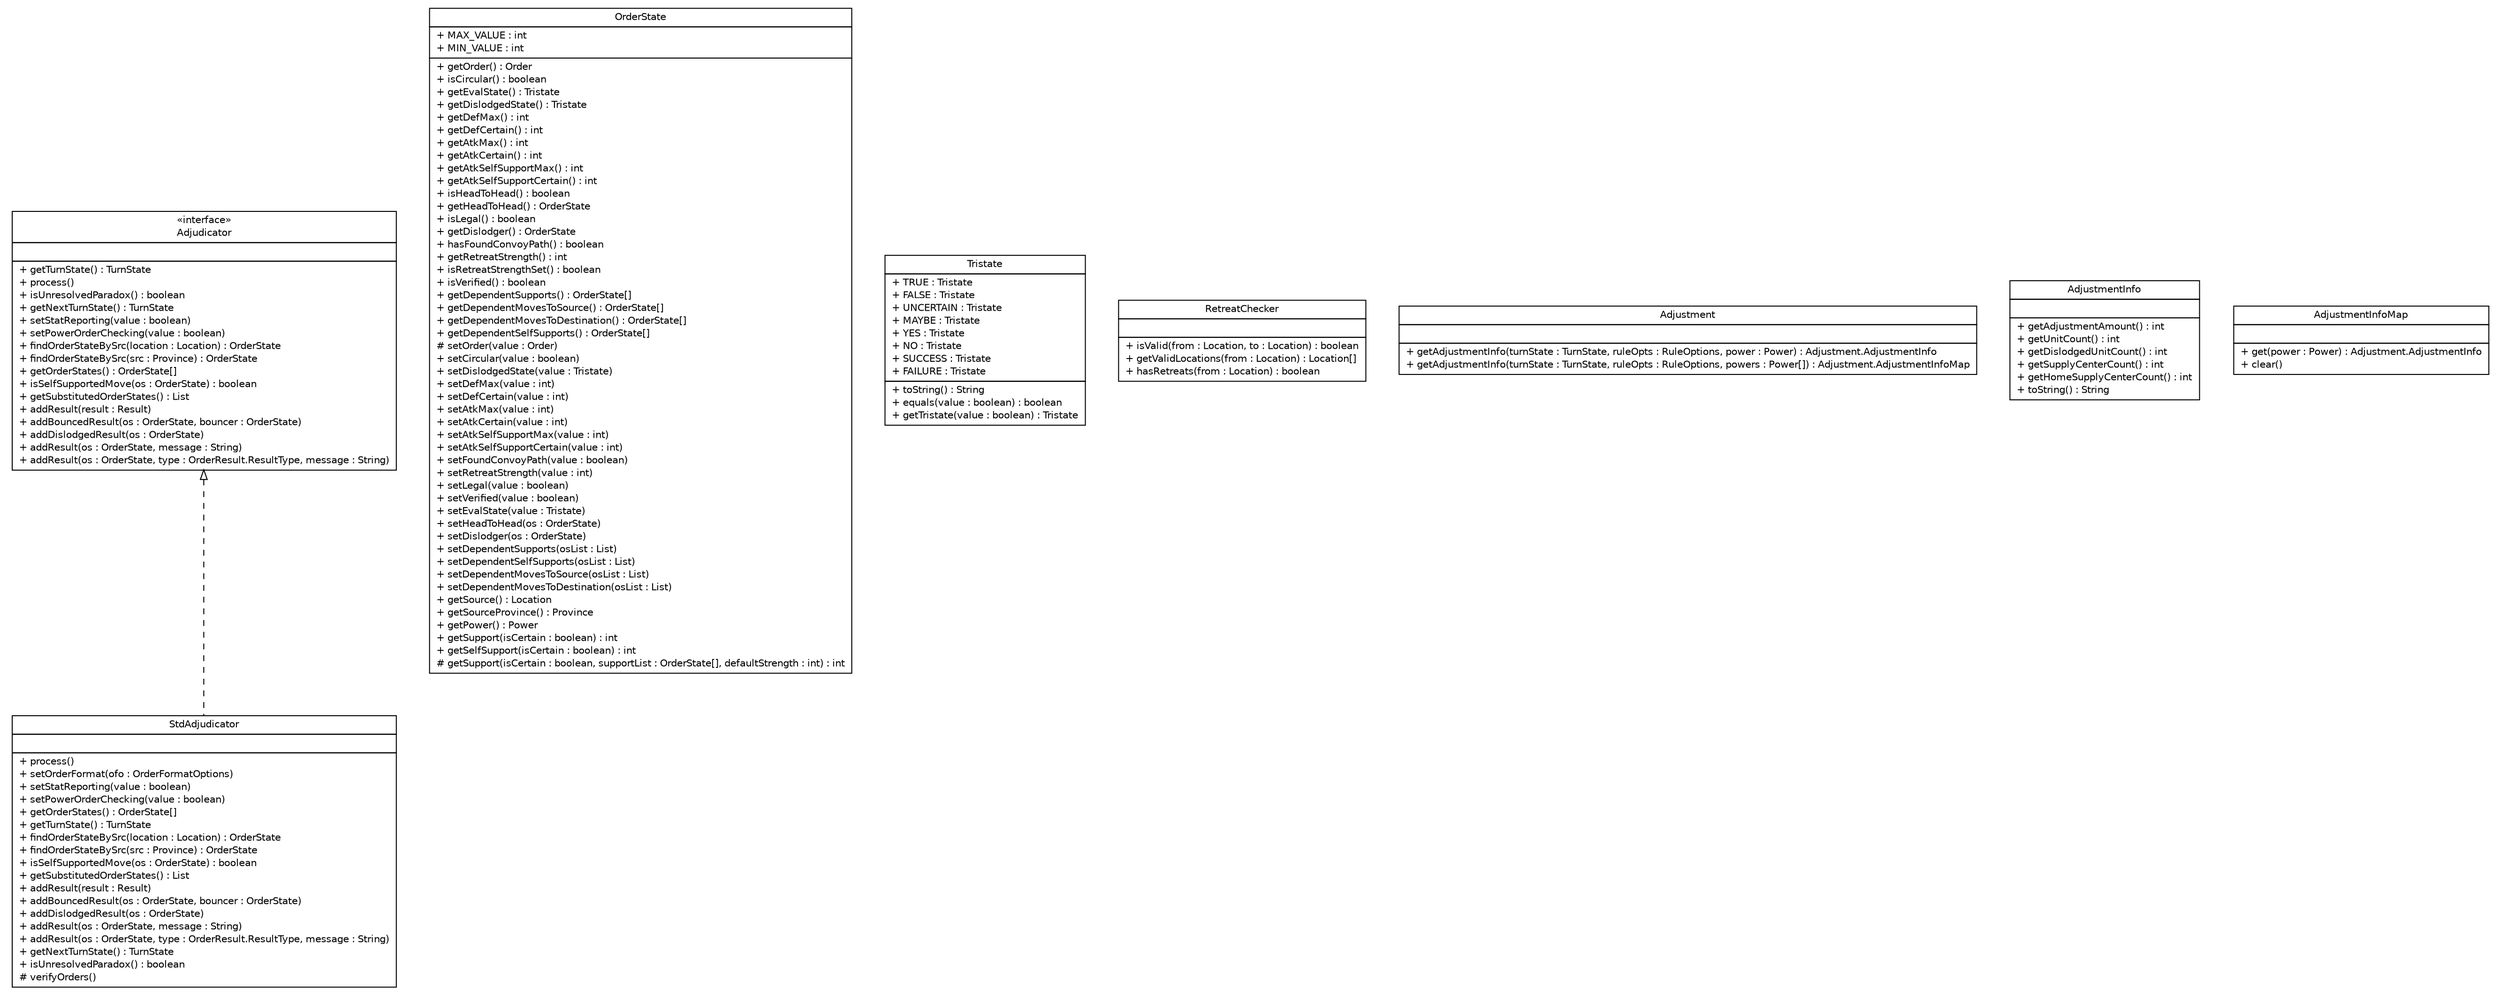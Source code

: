 #!/usr/local/bin/dot
#
# Class diagram 
# Generated by UMLGraph version 5.2 (http://www.umlgraph.org/)
#

digraph G {
	edge [fontname="Helvetica",fontsize=10,labelfontname="Helvetica",labelfontsize=10];
	node [fontname="Helvetica",fontsize=10,shape=plaintext];
	nodesep=0.25;
	ranksep=0.5;
	// dip.process.Adjudicator
	c356 [label=<<table title="dip.process.Adjudicator" border="0" cellborder="1" cellspacing="0" cellpadding="2" port="p" href="./Adjudicator.html">
		<tr><td><table border="0" cellspacing="0" cellpadding="1">
<tr><td align="center" balign="center"> &#171;interface&#187; </td></tr>
<tr><td align="center" balign="center"> Adjudicator </td></tr>
		</table></td></tr>
		<tr><td><table border="0" cellspacing="0" cellpadding="1">
<tr><td align="left" balign="left">  </td></tr>
		</table></td></tr>
		<tr><td><table border="0" cellspacing="0" cellpadding="1">
<tr><td align="left" balign="left"> + getTurnState() : TurnState </td></tr>
<tr><td align="left" balign="left"> + process() </td></tr>
<tr><td align="left" balign="left"> + isUnresolvedParadox() : boolean </td></tr>
<tr><td align="left" balign="left"> + getNextTurnState() : TurnState </td></tr>
<tr><td align="left" balign="left"> + setStatReporting(value : boolean) </td></tr>
<tr><td align="left" balign="left"> + setPowerOrderChecking(value : boolean) </td></tr>
<tr><td align="left" balign="left"> + findOrderStateBySrc(location : Location) : OrderState </td></tr>
<tr><td align="left" balign="left"> + findOrderStateBySrc(src : Province) : OrderState </td></tr>
<tr><td align="left" balign="left"> + getOrderStates() : OrderState[] </td></tr>
<tr><td align="left" balign="left"> + isSelfSupportedMove(os : OrderState) : boolean </td></tr>
<tr><td align="left" balign="left"> + getSubstitutedOrderStates() : List </td></tr>
<tr><td align="left" balign="left"> + addResult(result : Result) </td></tr>
<tr><td align="left" balign="left"> + addBouncedResult(os : OrderState, bouncer : OrderState) </td></tr>
<tr><td align="left" balign="left"> + addDislodgedResult(os : OrderState) </td></tr>
<tr><td align="left" balign="left"> + addResult(os : OrderState, message : String) </td></tr>
<tr><td align="left" balign="left"> + addResult(os : OrderState, type : OrderResult.ResultType, message : String) </td></tr>
		</table></td></tr>
		</table>>, fontname="Helvetica", fontcolor="black", fontsize=10.0];
	// dip.process.StdAdjudicator
	c357 [label=<<table title="dip.process.StdAdjudicator" border="0" cellborder="1" cellspacing="0" cellpadding="2" port="p" href="./StdAdjudicator.html">
		<tr><td><table border="0" cellspacing="0" cellpadding="1">
<tr><td align="center" balign="center"> StdAdjudicator </td></tr>
		</table></td></tr>
		<tr><td><table border="0" cellspacing="0" cellpadding="1">
<tr><td align="left" balign="left">  </td></tr>
		</table></td></tr>
		<tr><td><table border="0" cellspacing="0" cellpadding="1">
<tr><td align="left" balign="left"> + process() </td></tr>
<tr><td align="left" balign="left"> + setOrderFormat(ofo : OrderFormatOptions) </td></tr>
<tr><td align="left" balign="left"> + setStatReporting(value : boolean) </td></tr>
<tr><td align="left" balign="left"> + setPowerOrderChecking(value : boolean) </td></tr>
<tr><td align="left" balign="left"> + getOrderStates() : OrderState[] </td></tr>
<tr><td align="left" balign="left"> + getTurnState() : TurnState </td></tr>
<tr><td align="left" balign="left"> + findOrderStateBySrc(location : Location) : OrderState </td></tr>
<tr><td align="left" balign="left"> + findOrderStateBySrc(src : Province) : OrderState </td></tr>
<tr><td align="left" balign="left"> + isSelfSupportedMove(os : OrderState) : boolean </td></tr>
<tr><td align="left" balign="left"> + getSubstitutedOrderStates() : List </td></tr>
<tr><td align="left" balign="left"> + addResult(result : Result) </td></tr>
<tr><td align="left" balign="left"> + addBouncedResult(os : OrderState, bouncer : OrderState) </td></tr>
<tr><td align="left" balign="left"> + addDislodgedResult(os : OrderState) </td></tr>
<tr><td align="left" balign="left"> + addResult(os : OrderState, message : String) </td></tr>
<tr><td align="left" balign="left"> + addResult(os : OrderState, type : OrderResult.ResultType, message : String) </td></tr>
<tr><td align="left" balign="left"> + getNextTurnState() : TurnState </td></tr>
<tr><td align="left" balign="left"> + isUnresolvedParadox() : boolean </td></tr>
<tr><td align="left" balign="left"> # verifyOrders() </td></tr>
		</table></td></tr>
		</table>>, fontname="Helvetica", fontcolor="black", fontsize=10.0];
	// dip.process.OrderState
	c358 [label=<<table title="dip.process.OrderState" border="0" cellborder="1" cellspacing="0" cellpadding="2" port="p" href="./OrderState.html">
		<tr><td><table border="0" cellspacing="0" cellpadding="1">
<tr><td align="center" balign="center"> OrderState </td></tr>
		</table></td></tr>
		<tr><td><table border="0" cellspacing="0" cellpadding="1">
<tr><td align="left" balign="left"> + MAX_VALUE : int </td></tr>
<tr><td align="left" balign="left"> + MIN_VALUE : int </td></tr>
		</table></td></tr>
		<tr><td><table border="0" cellspacing="0" cellpadding="1">
<tr><td align="left" balign="left"> + getOrder() : Order </td></tr>
<tr><td align="left" balign="left"> + isCircular() : boolean </td></tr>
<tr><td align="left" balign="left"> + getEvalState() : Tristate </td></tr>
<tr><td align="left" balign="left"> + getDislodgedState() : Tristate </td></tr>
<tr><td align="left" balign="left"> + getDefMax() : int </td></tr>
<tr><td align="left" balign="left"> + getDefCertain() : int </td></tr>
<tr><td align="left" balign="left"> + getAtkMax() : int </td></tr>
<tr><td align="left" balign="left"> + getAtkCertain() : int </td></tr>
<tr><td align="left" balign="left"> + getAtkSelfSupportMax() : int </td></tr>
<tr><td align="left" balign="left"> + getAtkSelfSupportCertain() : int </td></tr>
<tr><td align="left" balign="left"> + isHeadToHead() : boolean </td></tr>
<tr><td align="left" balign="left"> + getHeadToHead() : OrderState </td></tr>
<tr><td align="left" balign="left"> + isLegal() : boolean </td></tr>
<tr><td align="left" balign="left"> + getDislodger() : OrderState </td></tr>
<tr><td align="left" balign="left"> + hasFoundConvoyPath() : boolean </td></tr>
<tr><td align="left" balign="left"> + getRetreatStrength() : int </td></tr>
<tr><td align="left" balign="left"> + isRetreatStrengthSet() : boolean </td></tr>
<tr><td align="left" balign="left"> + isVerified() : boolean </td></tr>
<tr><td align="left" balign="left"> + getDependentSupports() : OrderState[] </td></tr>
<tr><td align="left" balign="left"> + getDependentMovesToSource() : OrderState[] </td></tr>
<tr><td align="left" balign="left"> + getDependentMovesToDestination() : OrderState[] </td></tr>
<tr><td align="left" balign="left"> + getDependentSelfSupports() : OrderState[] </td></tr>
<tr><td align="left" balign="left"> # setOrder(value : Order) </td></tr>
<tr><td align="left" balign="left"> + setCircular(value : boolean) </td></tr>
<tr><td align="left" balign="left"> + setDislodgedState(value : Tristate) </td></tr>
<tr><td align="left" balign="left"> + setDefMax(value : int) </td></tr>
<tr><td align="left" balign="left"> + setDefCertain(value : int) </td></tr>
<tr><td align="left" balign="left"> + setAtkMax(value : int) </td></tr>
<tr><td align="left" balign="left"> + setAtkCertain(value : int) </td></tr>
<tr><td align="left" balign="left"> + setAtkSelfSupportMax(value : int) </td></tr>
<tr><td align="left" balign="left"> + setAtkSelfSupportCertain(value : int) </td></tr>
<tr><td align="left" balign="left"> + setFoundConvoyPath(value : boolean) </td></tr>
<tr><td align="left" balign="left"> + setRetreatStrength(value : int) </td></tr>
<tr><td align="left" balign="left"> + setLegal(value : boolean) </td></tr>
<tr><td align="left" balign="left"> + setVerified(value : boolean) </td></tr>
<tr><td align="left" balign="left"> + setEvalState(value : Tristate) </td></tr>
<tr><td align="left" balign="left"> + setHeadToHead(os : OrderState) </td></tr>
<tr><td align="left" balign="left"> + setDislodger(os : OrderState) </td></tr>
<tr><td align="left" balign="left"> + setDependentSupports(osList : List) </td></tr>
<tr><td align="left" balign="left"> + setDependentSelfSupports(osList : List) </td></tr>
<tr><td align="left" balign="left"> + setDependentMovesToSource(osList : List) </td></tr>
<tr><td align="left" balign="left"> + setDependentMovesToDestination(osList : List) </td></tr>
<tr><td align="left" balign="left"> + getSource() : Location </td></tr>
<tr><td align="left" balign="left"> + getSourceProvince() : Province </td></tr>
<tr><td align="left" balign="left"> + getPower() : Power </td></tr>
<tr><td align="left" balign="left"> + getSupport(isCertain : boolean) : int </td></tr>
<tr><td align="left" balign="left"> + getSelfSupport(isCertain : boolean) : int </td></tr>
<tr><td align="left" balign="left"> # getSupport(isCertain : boolean, supportList : OrderState[], defaultStrength : int) : int </td></tr>
		</table></td></tr>
		</table>>, fontname="Helvetica", fontcolor="black", fontsize=10.0];
	// dip.process.Tristate
	c359 [label=<<table title="dip.process.Tristate" border="0" cellborder="1" cellspacing="0" cellpadding="2" port="p" href="./Tristate.html">
		<tr><td><table border="0" cellspacing="0" cellpadding="1">
<tr><td align="center" balign="center"> Tristate </td></tr>
		</table></td></tr>
		<tr><td><table border="0" cellspacing="0" cellpadding="1">
<tr><td align="left" balign="left"> + TRUE : Tristate </td></tr>
<tr><td align="left" balign="left"> + FALSE : Tristate </td></tr>
<tr><td align="left" balign="left"> + UNCERTAIN : Tristate </td></tr>
<tr><td align="left" balign="left"> + MAYBE : Tristate </td></tr>
<tr><td align="left" balign="left"> + YES : Tristate </td></tr>
<tr><td align="left" balign="left"> + NO : Tristate </td></tr>
<tr><td align="left" balign="left"> + SUCCESS : Tristate </td></tr>
<tr><td align="left" balign="left"> + FAILURE : Tristate </td></tr>
		</table></td></tr>
		<tr><td><table border="0" cellspacing="0" cellpadding="1">
<tr><td align="left" balign="left"> + toString() : String </td></tr>
<tr><td align="left" balign="left"> + equals(value : boolean) : boolean </td></tr>
<tr><td align="left" balign="left"> + getTristate(value : boolean) : Tristate </td></tr>
		</table></td></tr>
		</table>>, fontname="Helvetica", fontcolor="black", fontsize=10.0];
	// dip.process.RetreatChecker
	c360 [label=<<table title="dip.process.RetreatChecker" border="0" cellborder="1" cellspacing="0" cellpadding="2" port="p" href="./RetreatChecker.html">
		<tr><td><table border="0" cellspacing="0" cellpadding="1">
<tr><td align="center" balign="center"> RetreatChecker </td></tr>
		</table></td></tr>
		<tr><td><table border="0" cellspacing="0" cellpadding="1">
<tr><td align="left" balign="left">  </td></tr>
		</table></td></tr>
		<tr><td><table border="0" cellspacing="0" cellpadding="1">
<tr><td align="left" balign="left"> + isValid(from : Location, to : Location) : boolean </td></tr>
<tr><td align="left" balign="left"> + getValidLocations(from : Location) : Location[] </td></tr>
<tr><td align="left" balign="left"> + hasRetreats(from : Location) : boolean </td></tr>
		</table></td></tr>
		</table>>, fontname="Helvetica", fontcolor="black", fontsize=10.0];
	// dip.process.Adjustment
	c361 [label=<<table title="dip.process.Adjustment" border="0" cellborder="1" cellspacing="0" cellpadding="2" port="p" href="./Adjustment.html">
		<tr><td><table border="0" cellspacing="0" cellpadding="1">
<tr><td align="center" balign="center"> Adjustment </td></tr>
		</table></td></tr>
		<tr><td><table border="0" cellspacing="0" cellpadding="1">
<tr><td align="left" balign="left">  </td></tr>
		</table></td></tr>
		<tr><td><table border="0" cellspacing="0" cellpadding="1">
<tr><td align="left" balign="left"> + getAdjustmentInfo(turnState : TurnState, ruleOpts : RuleOptions, power : Power) : Adjustment.AdjustmentInfo </td></tr>
<tr><td align="left" balign="left"> + getAdjustmentInfo(turnState : TurnState, ruleOpts : RuleOptions, powers : Power[]) : Adjustment.AdjustmentInfoMap </td></tr>
		</table></td></tr>
		</table>>, fontname="Helvetica", fontcolor="black", fontsize=10.0];
	// dip.process.Adjustment.AdjustmentInfo
	c362 [label=<<table title="dip.process.Adjustment.AdjustmentInfo" border="0" cellborder="1" cellspacing="0" cellpadding="2" port="p" href="./Adjustment.AdjustmentInfo.html">
		<tr><td><table border="0" cellspacing="0" cellpadding="1">
<tr><td align="center" balign="center"> AdjustmentInfo </td></tr>
		</table></td></tr>
		<tr><td><table border="0" cellspacing="0" cellpadding="1">
<tr><td align="left" balign="left">  </td></tr>
		</table></td></tr>
		<tr><td><table border="0" cellspacing="0" cellpadding="1">
<tr><td align="left" balign="left"> + getAdjustmentAmount() : int </td></tr>
<tr><td align="left" balign="left"> + getUnitCount() : int </td></tr>
<tr><td align="left" balign="left"> + getDislodgedUnitCount() : int </td></tr>
<tr><td align="left" balign="left"> + getSupplyCenterCount() : int </td></tr>
<tr><td align="left" balign="left"> + getHomeSupplyCenterCount() : int </td></tr>
<tr><td align="left" balign="left"> + toString() : String </td></tr>
		</table></td></tr>
		</table>>, fontname="Helvetica", fontcolor="black", fontsize=10.0];
	// dip.process.Adjustment.AdjustmentInfoMap
	c363 [label=<<table title="dip.process.Adjustment.AdjustmentInfoMap" border="0" cellborder="1" cellspacing="0" cellpadding="2" port="p" href="./Adjustment.AdjustmentInfoMap.html">
		<tr><td><table border="0" cellspacing="0" cellpadding="1">
<tr><td align="center" balign="center"> AdjustmentInfoMap </td></tr>
		</table></td></tr>
		<tr><td><table border="0" cellspacing="0" cellpadding="1">
<tr><td align="left" balign="left">  </td></tr>
		</table></td></tr>
		<tr><td><table border="0" cellspacing="0" cellpadding="1">
<tr><td align="left" balign="left"> + get(power : Power) : Adjustment.AdjustmentInfo </td></tr>
<tr><td align="left" balign="left"> + clear() </td></tr>
		</table></td></tr>
		</table>>, fontname="Helvetica", fontcolor="black", fontsize=10.0];
	//dip.process.StdAdjudicator implements dip.process.Adjudicator
	c356:p -> c357:p [dir=back,arrowtail=empty,style=dashed];
}

